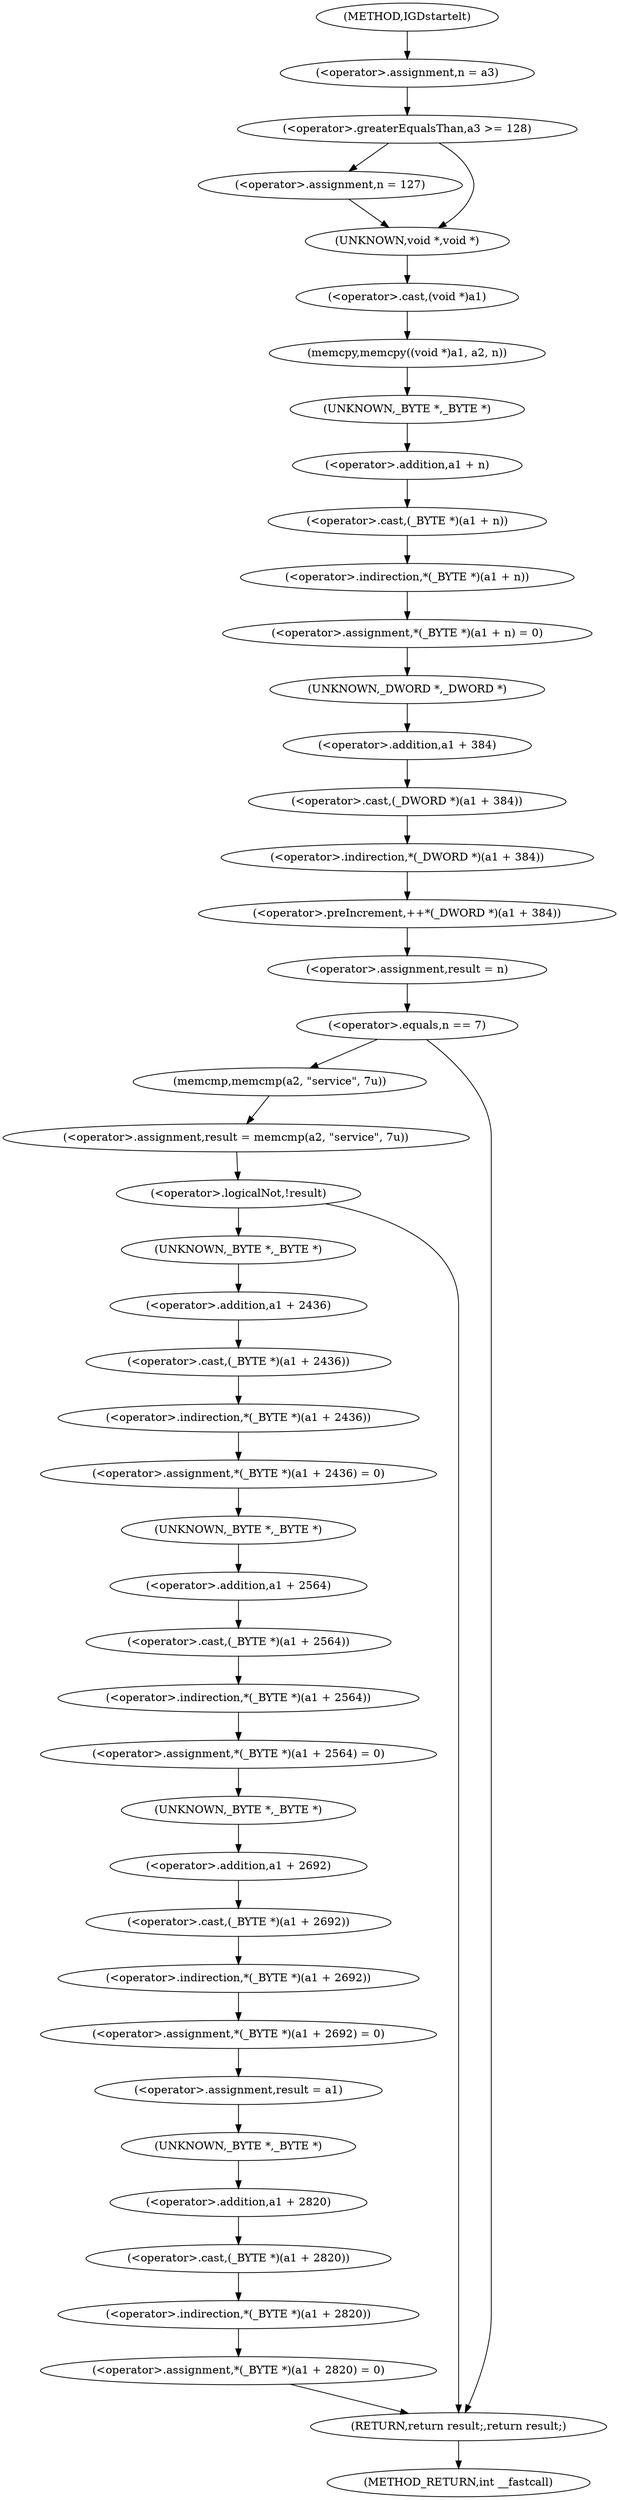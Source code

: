 digraph IGDstartelt {  
"1000110" [label = "(<operator>.assignment,n = a3)" ]
"1000114" [label = "(<operator>.greaterEqualsThan,a3 >= 128)" ]
"1000117" [label = "(<operator>.assignment,n = 127)" ]
"1000120" [label = "(memcpy,memcpy((void *)a1, a2, n))" ]
"1000121" [label = "(<operator>.cast,(void *)a1)" ]
"1000122" [label = "(UNKNOWN,void *,void *)" ]
"1000126" [label = "(<operator>.assignment,*(_BYTE *)(a1 + n) = 0)" ]
"1000127" [label = "(<operator>.indirection,*(_BYTE *)(a1 + n))" ]
"1000128" [label = "(<operator>.cast,(_BYTE *)(a1 + n))" ]
"1000129" [label = "(UNKNOWN,_BYTE *,_BYTE *)" ]
"1000130" [label = "(<operator>.addition,a1 + n)" ]
"1000134" [label = "(<operator>.preIncrement,++*(_DWORD *)(a1 + 384))" ]
"1000135" [label = "(<operator>.indirection,*(_DWORD *)(a1 + 384))" ]
"1000136" [label = "(<operator>.cast,(_DWORD *)(a1 + 384))" ]
"1000137" [label = "(UNKNOWN,_DWORD *,_DWORD *)" ]
"1000138" [label = "(<operator>.addition,a1 + 384)" ]
"1000141" [label = "(<operator>.assignment,result = n)" ]
"1000145" [label = "(<operator>.equals,n == 7)" ]
"1000149" [label = "(<operator>.assignment,result = memcmp(a2, \"service\", 7u))" ]
"1000151" [label = "(memcmp,memcmp(a2, \"service\", 7u))" ]
"1000156" [label = "(<operator>.logicalNot,!result)" ]
"1000159" [label = "(<operator>.assignment,*(_BYTE *)(a1 + 2436) = 0)" ]
"1000160" [label = "(<operator>.indirection,*(_BYTE *)(a1 + 2436))" ]
"1000161" [label = "(<operator>.cast,(_BYTE *)(a1 + 2436))" ]
"1000162" [label = "(UNKNOWN,_BYTE *,_BYTE *)" ]
"1000163" [label = "(<operator>.addition,a1 + 2436)" ]
"1000167" [label = "(<operator>.assignment,*(_BYTE *)(a1 + 2564) = 0)" ]
"1000168" [label = "(<operator>.indirection,*(_BYTE *)(a1 + 2564))" ]
"1000169" [label = "(<operator>.cast,(_BYTE *)(a1 + 2564))" ]
"1000170" [label = "(UNKNOWN,_BYTE *,_BYTE *)" ]
"1000171" [label = "(<operator>.addition,a1 + 2564)" ]
"1000175" [label = "(<operator>.assignment,*(_BYTE *)(a1 + 2692) = 0)" ]
"1000176" [label = "(<operator>.indirection,*(_BYTE *)(a1 + 2692))" ]
"1000177" [label = "(<operator>.cast,(_BYTE *)(a1 + 2692))" ]
"1000178" [label = "(UNKNOWN,_BYTE *,_BYTE *)" ]
"1000179" [label = "(<operator>.addition,a1 + 2692)" ]
"1000183" [label = "(<operator>.assignment,result = a1)" ]
"1000186" [label = "(<operator>.assignment,*(_BYTE *)(a1 + 2820) = 0)" ]
"1000187" [label = "(<operator>.indirection,*(_BYTE *)(a1 + 2820))" ]
"1000188" [label = "(<operator>.cast,(_BYTE *)(a1 + 2820))" ]
"1000189" [label = "(UNKNOWN,_BYTE *,_BYTE *)" ]
"1000190" [label = "(<operator>.addition,a1 + 2820)" ]
"1000194" [label = "(RETURN,return result;,return result;)" ]
"1000103" [label = "(METHOD,IGDstartelt)" ]
"1000196" [label = "(METHOD_RETURN,int __fastcall)" ]
  "1000110" -> "1000114" 
  "1000114" -> "1000122" 
  "1000114" -> "1000117" 
  "1000117" -> "1000122" 
  "1000120" -> "1000129" 
  "1000121" -> "1000120" 
  "1000122" -> "1000121" 
  "1000126" -> "1000137" 
  "1000127" -> "1000126" 
  "1000128" -> "1000127" 
  "1000129" -> "1000130" 
  "1000130" -> "1000128" 
  "1000134" -> "1000141" 
  "1000135" -> "1000134" 
  "1000136" -> "1000135" 
  "1000137" -> "1000138" 
  "1000138" -> "1000136" 
  "1000141" -> "1000145" 
  "1000145" -> "1000151" 
  "1000145" -> "1000194" 
  "1000149" -> "1000156" 
  "1000151" -> "1000149" 
  "1000156" -> "1000162" 
  "1000156" -> "1000194" 
  "1000159" -> "1000170" 
  "1000160" -> "1000159" 
  "1000161" -> "1000160" 
  "1000162" -> "1000163" 
  "1000163" -> "1000161" 
  "1000167" -> "1000178" 
  "1000168" -> "1000167" 
  "1000169" -> "1000168" 
  "1000170" -> "1000171" 
  "1000171" -> "1000169" 
  "1000175" -> "1000183" 
  "1000176" -> "1000175" 
  "1000177" -> "1000176" 
  "1000178" -> "1000179" 
  "1000179" -> "1000177" 
  "1000183" -> "1000189" 
  "1000186" -> "1000194" 
  "1000187" -> "1000186" 
  "1000188" -> "1000187" 
  "1000189" -> "1000190" 
  "1000190" -> "1000188" 
  "1000194" -> "1000196" 
  "1000103" -> "1000110" 
}

